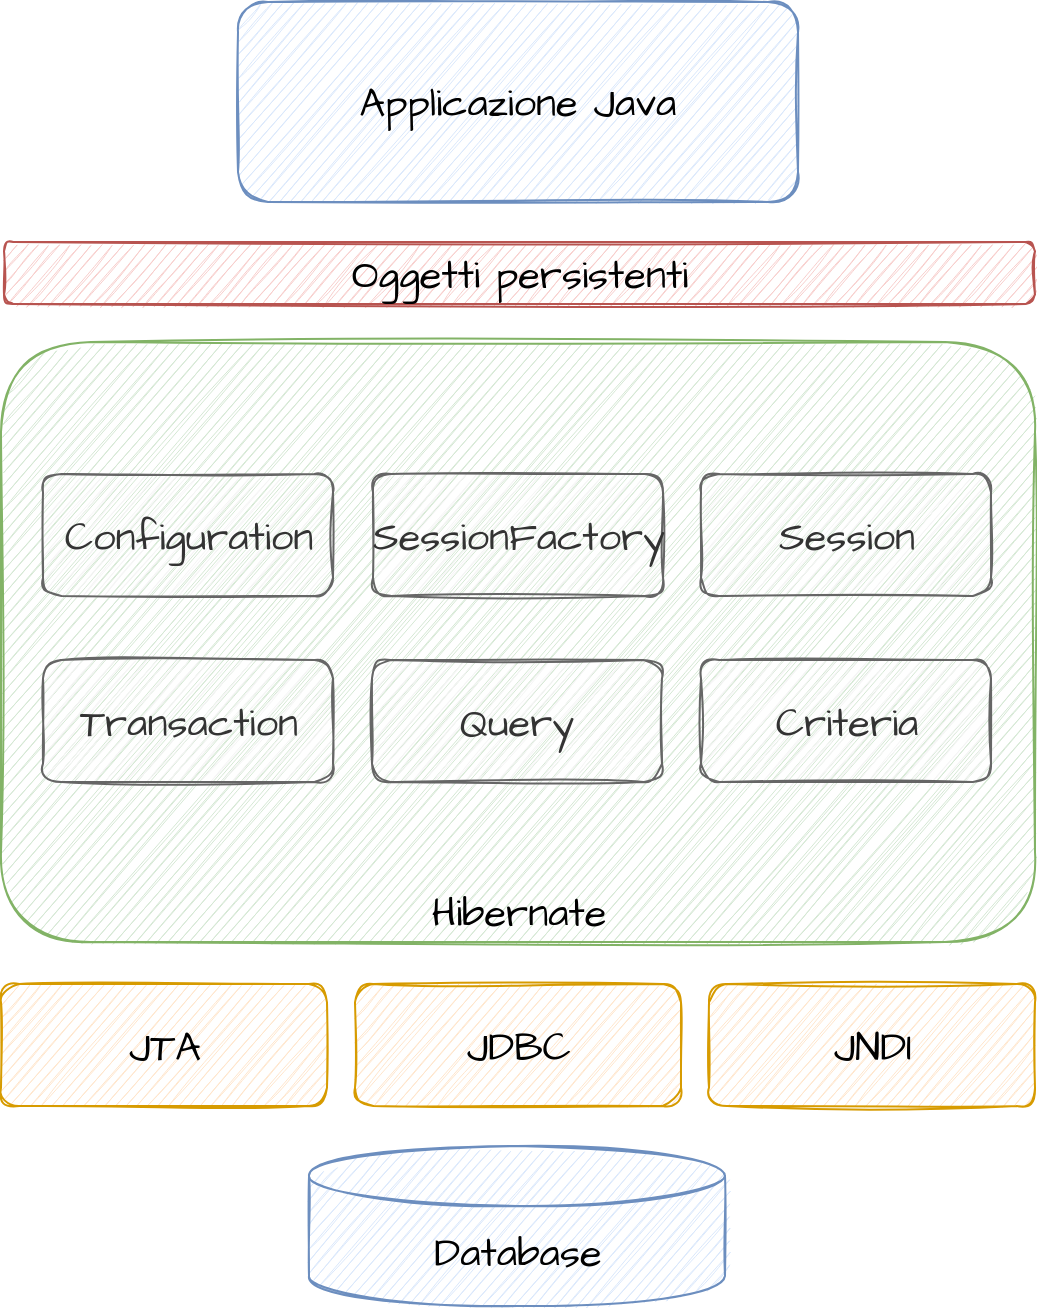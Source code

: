 <mxfile version="16.0.3" type="device"><diagram id="iR7kW6d5z7mH8W_eMVzF" name="Page-1"><mxGraphModel dx="1422" dy="745" grid="0" gridSize="10" guides="1" tooltips="1" connect="1" arrows="1" fold="1" page="1" pageScale="1" pageWidth="827" pageHeight="1169" math="0" shadow="0"><root><mxCell id="0"/><mxCell id="1" parent="0"/><mxCell id="LwVA78MGahFg6l0W7koL-2" value="Applicazione Java" style="rounded=1;whiteSpace=wrap;html=1;sketch=1;hachureGap=4;fontFamily=Architects Daughter;fontSource=https%3A%2F%2Ffonts.googleapis.com%2Fcss%3Ffamily%3DArchitects%2BDaughter;fontSize=20;fillColor=#dae8fc;strokeColor=#6c8ebf;" parent="1" vertex="1"><mxGeometry x="273" y="85" width="280" height="100" as="geometry"/></mxCell><mxCell id="oNBzV7vRa_JYD_PE_JF_-1" value="Hibernate" style="rounded=1;whiteSpace=wrap;html=1;sketch=1;hachureGap=4;fontFamily=Architects Daughter;fontSource=https%3A%2F%2Ffonts.googleapis.com%2Fcss%3Ffamily%3DArchitects%2BDaughter;fontSize=20;verticalAlign=bottom;fillColor=#d5e8d4;strokeColor=#82b366;" vertex="1" parent="1"><mxGeometry x="154.5" y="255" width="517" height="300" as="geometry"/></mxCell><mxCell id="oNBzV7vRa_JYD_PE_JF_-2" value="Database" style="shape=cylinder3;whiteSpace=wrap;html=1;boundedLbl=1;backgroundOutline=1;size=15;sketch=1;fontSize=20;fontFamily=Architects Daughter;fontSource=https%3A%2F%2Ffonts.googleapis.com%2Fcss%3Ffamily%3DArchitects%2BDaughter;fillColor=#dae8fc;strokeColor=#6c8ebf;" vertex="1" parent="1"><mxGeometry x="308.5" y="657" width="208" height="80" as="geometry"/></mxCell><mxCell id="oNBzV7vRa_JYD_PE_JF_-3" value="JTA" style="rounded=1;whiteSpace=wrap;html=1;sketch=1;hachureGap=4;fontFamily=Architects Daughter;fontSource=https%3A%2F%2Ffonts.googleapis.com%2Fcss%3Ffamily%3DArchitects%2BDaughter;fontSize=20;fillColor=#ffe6cc;strokeColor=#d79b00;" vertex="1" parent="1"><mxGeometry x="154.5" y="576" width="163" height="61" as="geometry"/></mxCell><mxCell id="oNBzV7vRa_JYD_PE_JF_-4" value="JDBC" style="rounded=1;whiteSpace=wrap;html=1;sketch=1;hachureGap=4;fontFamily=Architects Daughter;fontSource=https%3A%2F%2Ffonts.googleapis.com%2Fcss%3Ffamily%3DArchitects%2BDaughter;fontSize=20;fillColor=#ffe6cc;strokeColor=#d79b00;" vertex="1" parent="1"><mxGeometry x="331.5" y="576" width="163" height="61" as="geometry"/></mxCell><mxCell id="oNBzV7vRa_JYD_PE_JF_-5" value="JNDI" style="rounded=1;whiteSpace=wrap;html=1;sketch=1;hachureGap=4;fontFamily=Architects Daughter;fontSource=https%3A%2F%2Ffonts.googleapis.com%2Fcss%3Ffamily%3DArchitects%2BDaughter;fontSize=20;fillColor=#ffe6cc;strokeColor=#d79b00;" vertex="1" parent="1"><mxGeometry x="508.5" y="576" width="163" height="61" as="geometry"/></mxCell><mxCell id="oNBzV7vRa_JYD_PE_JF_-6" value="Configuration" style="rounded=1;whiteSpace=wrap;html=1;sketch=1;hachureGap=4;fontFamily=Architects Daughter;fontSource=https%3A%2F%2Ffonts.googleapis.com%2Fcss%3Ffamily%3DArchitects%2BDaughter;fontSize=20;fillColor=#f5f5f5;fontColor=#333333;strokeColor=#666666;" vertex="1" parent="1"><mxGeometry x="175.5" y="321" width="145" height="61" as="geometry"/></mxCell><mxCell id="oNBzV7vRa_JYD_PE_JF_-7" value="Transaction" style="rounded=1;whiteSpace=wrap;html=1;sketch=1;hachureGap=4;fontFamily=Architects Daughter;fontSource=https%3A%2F%2Ffonts.googleapis.com%2Fcss%3Ffamily%3DArchitects%2BDaughter;fontSize=20;fillColor=#f5f5f5;fontColor=#333333;strokeColor=#666666;" vertex="1" parent="1"><mxGeometry x="175.5" y="414" width="145" height="61" as="geometry"/></mxCell><mxCell id="oNBzV7vRa_JYD_PE_JF_-10" value="SessionFactory" style="rounded=1;whiteSpace=wrap;html=1;sketch=1;hachureGap=4;fontFamily=Architects Daughter;fontSource=https%3A%2F%2Ffonts.googleapis.com%2Fcss%3Ffamily%3DArchitects%2BDaughter;fontSize=20;fillColor=#f5f5f5;fontColor=#333333;strokeColor=#666666;" vertex="1" parent="1"><mxGeometry x="340.5" y="321" width="145" height="61" as="geometry"/></mxCell><mxCell id="oNBzV7vRa_JYD_PE_JF_-11" value="Session" style="rounded=1;whiteSpace=wrap;html=1;sketch=1;hachureGap=4;fontFamily=Architects Daughter;fontSource=https%3A%2F%2Ffonts.googleapis.com%2Fcss%3Ffamily%3DArchitects%2BDaughter;fontSize=20;fillColor=#f5f5f5;fontColor=#333333;strokeColor=#666666;" vertex="1" parent="1"><mxGeometry x="504.5" y="321" width="145" height="61" as="geometry"/></mxCell><mxCell id="oNBzV7vRa_JYD_PE_JF_-12" value="Query" style="rounded=1;whiteSpace=wrap;html=1;sketch=1;hachureGap=4;fontFamily=Architects Daughter;fontSource=https%3A%2F%2Ffonts.googleapis.com%2Fcss%3Ffamily%3DArchitects%2BDaughter;fontSize=20;fillColor=#f5f5f5;fontColor=#333333;strokeColor=#666666;" vertex="1" parent="1"><mxGeometry x="340" y="414" width="145" height="61" as="geometry"/></mxCell><mxCell id="oNBzV7vRa_JYD_PE_JF_-13" value="Criteria" style="rounded=1;whiteSpace=wrap;html=1;sketch=1;hachureGap=4;fontFamily=Architects Daughter;fontSource=https%3A%2F%2Ffonts.googleapis.com%2Fcss%3Ffamily%3DArchitects%2BDaughter;fontSize=20;fillColor=#f5f5f5;fontColor=#333333;strokeColor=#666666;" vertex="1" parent="1"><mxGeometry x="504.5" y="414" width="145" height="61" as="geometry"/></mxCell><mxCell id="oNBzV7vRa_JYD_PE_JF_-14" value="Oggetti persistenti" style="rounded=1;whiteSpace=wrap;html=1;sketch=1;hachureGap=4;fontFamily=Architects Daughter;fontSource=https%3A%2F%2Ffonts.googleapis.com%2Fcss%3Ffamily%3DArchitects%2BDaughter;fontSize=20;fillColor=#f8cecc;strokeColor=#b85450;" vertex="1" parent="1"><mxGeometry x="156" y="205" width="515.5" height="31" as="geometry"/></mxCell></root></mxGraphModel></diagram></mxfile>